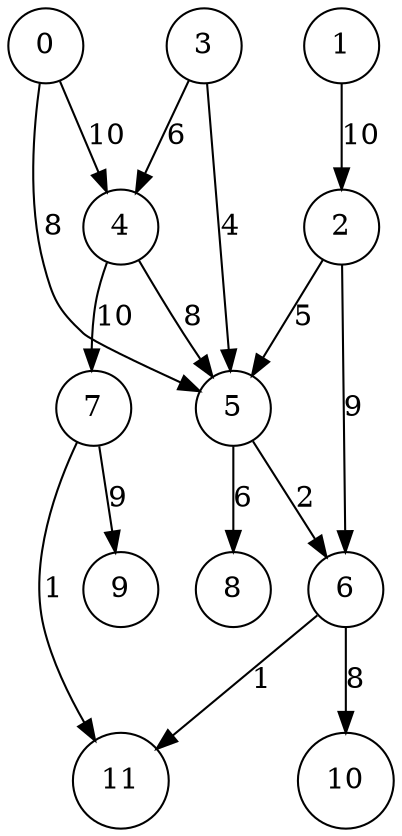 digraph G {
node[shape=circle];
"7" -> "11" [label=1];
"2" -> "5" [label=5];
"0" -> "5" [label=8];
"3" -> "4" [label=6];
"4" -> "7" [label=10];
"5" -> "6" [label=2];
"5" -> "8" [label=6];
"6" -> "11" [label=1];
"7" -> "9" [label=9];
"4" -> "5" [label=8];
"0" -> "4" [label=10];
"6" -> "10" [label=8];
"2" -> "6" [label=9];
"1" -> "2" [label=10];
"3" -> "5" [label=4];
}
